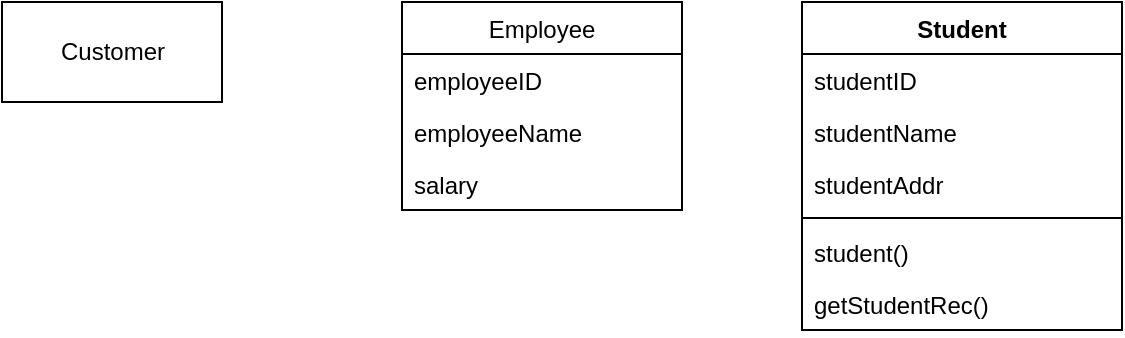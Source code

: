 <mxfile>
    <diagram id="5Mz2khg0bhzZ-qhhSGJv" name="第1頁">
        <mxGraphModel dx="1130" dy="536" grid="1" gridSize="10" guides="1" tooltips="1" connect="1" arrows="1" fold="1" page="1" pageScale="1" pageWidth="827" pageHeight="1169" math="0" shadow="0">
            <root>
                <mxCell id="0"/>
                <mxCell id="1" parent="0"/>
                <mxCell id="3" value="Customer" style="html=1;" vertex="1" parent="1">
                    <mxGeometry x="110" y="210" width="110" height="50" as="geometry"/>
                </mxCell>
                <mxCell id="4" value="Employee" style="swimlane;fontStyle=0;childLayout=stackLayout;horizontal=1;startSize=26;fillColor=none;horizontalStack=0;resizeParent=1;resizeParentMax=0;resizeLast=0;collapsible=1;marginBottom=0;" vertex="1" parent="1">
                    <mxGeometry x="310" y="210" width="140" height="104" as="geometry"/>
                </mxCell>
                <mxCell id="5" value="employeeID" style="text;strokeColor=none;fillColor=none;align=left;verticalAlign=top;spacingLeft=4;spacingRight=4;overflow=hidden;rotatable=0;points=[[0,0.5],[1,0.5]];portConstraint=eastwest;" vertex="1" parent="4">
                    <mxGeometry y="26" width="140" height="26" as="geometry"/>
                </mxCell>
                <mxCell id="6" value="employeeName" style="text;strokeColor=none;fillColor=none;align=left;verticalAlign=top;spacingLeft=4;spacingRight=4;overflow=hidden;rotatable=0;points=[[0,0.5],[1,0.5]];portConstraint=eastwest;" vertex="1" parent="4">
                    <mxGeometry y="52" width="140" height="26" as="geometry"/>
                </mxCell>
                <mxCell id="7" value="salary" style="text;strokeColor=none;fillColor=none;align=left;verticalAlign=top;spacingLeft=4;spacingRight=4;overflow=hidden;rotatable=0;points=[[0,0.5],[1,0.5]];portConstraint=eastwest;" vertex="1" parent="4">
                    <mxGeometry y="78" width="140" height="26" as="geometry"/>
                </mxCell>
                <mxCell id="8" value="Student" style="swimlane;fontStyle=1;align=center;verticalAlign=top;childLayout=stackLayout;horizontal=1;startSize=26;horizontalStack=0;resizeParent=1;resizeParentMax=0;resizeLast=0;collapsible=1;marginBottom=0;" vertex="1" parent="1">
                    <mxGeometry x="510" y="210" width="160" height="164" as="geometry"/>
                </mxCell>
                <mxCell id="9" value="studentID" style="text;strokeColor=none;fillColor=none;align=left;verticalAlign=top;spacingLeft=4;spacingRight=4;overflow=hidden;rotatable=0;points=[[0,0.5],[1,0.5]];portConstraint=eastwest;" vertex="1" parent="8">
                    <mxGeometry y="26" width="160" height="26" as="geometry"/>
                </mxCell>
                <mxCell id="11" value="studentName" style="text;strokeColor=none;fillColor=none;align=left;verticalAlign=top;spacingLeft=4;spacingRight=4;overflow=hidden;rotatable=0;points=[[0,0.5],[1,0.5]];portConstraint=eastwest;" vertex="1" parent="8">
                    <mxGeometry y="52" width="160" height="26" as="geometry"/>
                </mxCell>
                <mxCell id="12" value="studentAddr" style="text;strokeColor=none;fillColor=none;align=left;verticalAlign=top;spacingLeft=4;spacingRight=4;overflow=hidden;rotatable=0;points=[[0,0.5],[1,0.5]];portConstraint=eastwest;" vertex="1" parent="8">
                    <mxGeometry y="78" width="160" height="26" as="geometry"/>
                </mxCell>
                <mxCell id="10" value="" style="line;strokeWidth=1;fillColor=none;align=left;verticalAlign=middle;spacingTop=-1;spacingLeft=3;spacingRight=3;rotatable=0;labelPosition=right;points=[];portConstraint=eastwest;strokeColor=inherit;" vertex="1" parent="8">
                    <mxGeometry y="104" width="160" height="8" as="geometry"/>
                </mxCell>
                <mxCell id="13" value="student()" style="text;strokeColor=none;fillColor=none;align=left;verticalAlign=top;spacingLeft=4;spacingRight=4;overflow=hidden;rotatable=0;points=[[0,0.5],[1,0.5]];portConstraint=eastwest;" vertex="1" parent="8">
                    <mxGeometry y="112" width="160" height="26" as="geometry"/>
                </mxCell>
                <mxCell id="14" value="getStudentRec()" style="text;strokeColor=none;fillColor=none;align=left;verticalAlign=top;spacingLeft=4;spacingRight=4;overflow=hidden;rotatable=0;points=[[0,0.5],[1,0.5]];portConstraint=eastwest;" vertex="1" parent="8">
                    <mxGeometry y="138" width="160" height="26" as="geometry"/>
                </mxCell>
            </root>
        </mxGraphModel>
    </diagram>
    <diagram id="oOlc8XGnX0aY7ly23k7i" name="第2頁">
        <mxGraphModel dx="1130" dy="536" grid="1" gridSize="10" guides="1" tooltips="1" connect="1" arrows="1" fold="1" page="1" pageScale="1" pageWidth="827" pageHeight="1169" math="0" shadow="0">
            <root>
                <mxCell id="0"/>
                <mxCell id="1" parent="0"/>
                <mxCell id="TNg_WGZdoLtljvkZda0B-3" style="edgeStyle=none;html=1;exitX=1;exitY=0.5;exitDx=0;exitDy=0;entryX=0;entryY=0.5;entryDx=0;entryDy=0;endArrow=none;endFill=0;" edge="1" parent="1" source="TNg_WGZdoLtljvkZda0B-1" target="TNg_WGZdoLtljvkZda0B-2">
                    <mxGeometry relative="1" as="geometry"/>
                </mxCell>
                <mxCell id="TNg_WGZdoLtljvkZda0B-4" value="1" style="edgeLabel;html=1;align=center;verticalAlign=top;resizable=0;points=[];" vertex="1" connectable="0" parent="TNg_WGZdoLtljvkZda0B-3">
                    <mxGeometry x="-0.81" y="-4" relative="1" as="geometry">
                        <mxPoint as="offset"/>
                    </mxGeometry>
                </mxCell>
                <mxCell id="TNg_WGZdoLtljvkZda0B-5" value="1..*" style="edgeLabel;html=1;align=center;verticalAlign=top;resizable=0;points=[];" vertex="1" connectable="0" parent="TNg_WGZdoLtljvkZda0B-3">
                    <mxGeometry x="0.8" y="-5" relative="1" as="geometry">
                        <mxPoint as="offset"/>
                    </mxGeometry>
                </mxCell>
                <mxCell id="TNg_WGZdoLtljvkZda0B-6" value="教導" style="edgeLabel;html=1;align=center;verticalAlign=bottom;resizable=0;points=[];" vertex="1" connectable="0" parent="TNg_WGZdoLtljvkZda0B-3">
                    <mxGeometry x="0.137" y="-1" relative="1" as="geometry">
                        <mxPoint x="-18" as="offset"/>
                    </mxGeometry>
                </mxCell>
                <mxCell id="TNg_WGZdoLtljvkZda0B-1" value="老師" style="html=1;" vertex="1" parent="1">
                    <mxGeometry x="100" y="240" width="110" height="50" as="geometry"/>
                </mxCell>
                <mxCell id="TNg_WGZdoLtljvkZda0B-2" value="學生" style="html=1;" vertex="1" parent="1">
                    <mxGeometry x="400" y="240" width="110" height="50" as="geometry"/>
                </mxCell>
                <mxCell id="TNg_WGZdoLtljvkZda0B-7" value="" style="triangle;whiteSpace=wrap;html=1;fillColor=#1ba1e2;fontColor=#ffffff;strokeColor=#006EAF;rotation=120;" vertex="1" parent="1">
                    <mxGeometry x="330" y="230" width="30" height="40" as="geometry"/>
                </mxCell>
            </root>
        </mxGraphModel>
    </diagram>
</mxfile>